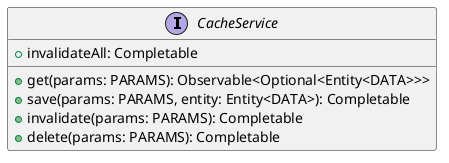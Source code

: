 @startuml
interface CacheService {
    +get(params: PARAMS): Observable<Optional<Entity<DATA>>>
    +save(params: PARAMS, entity: Entity<DATA>): Completable
    +invalidate(params: PARAMS): Completable
    +invalidateAll: Completable
    +delete(params: PARAMS): Completable
}
@enduml